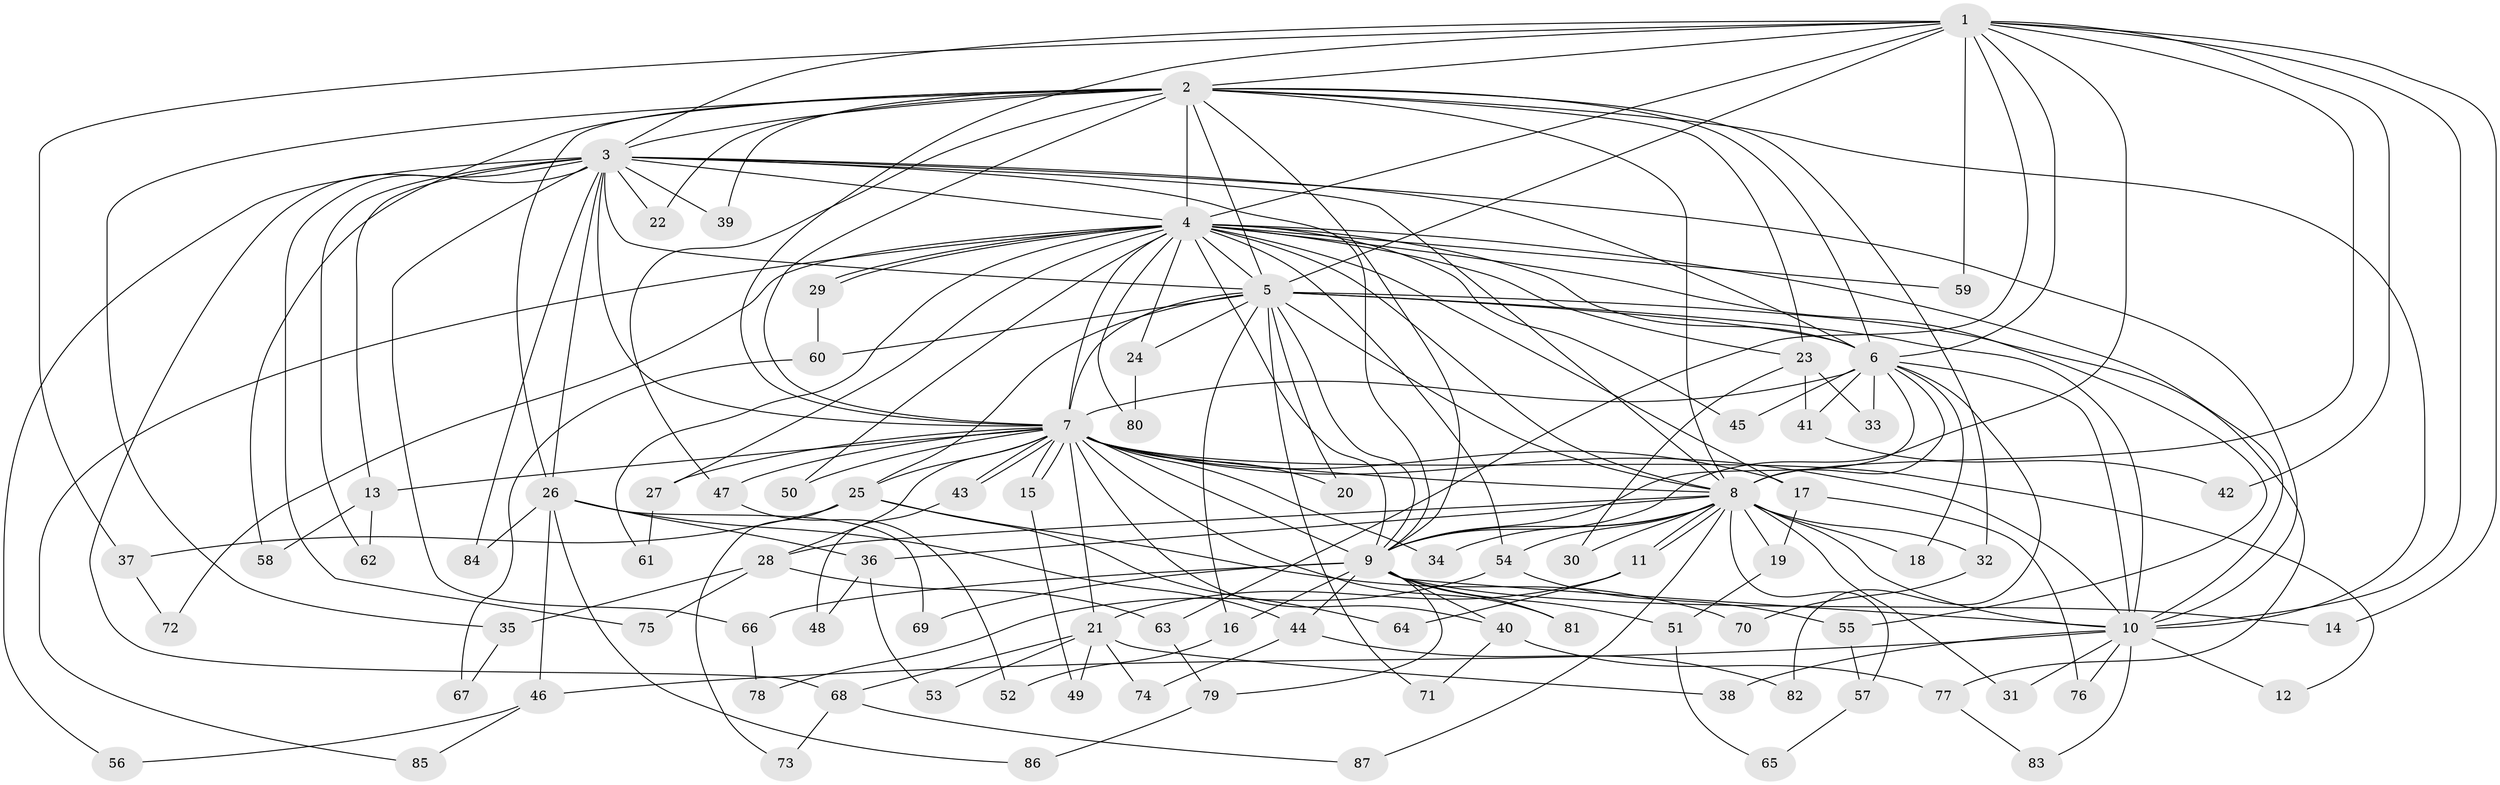 // Generated by graph-tools (version 1.1) at 2025/14/03/09/25 04:14:19]
// undirected, 87 vertices, 199 edges
graph export_dot {
graph [start="1"]
  node [color=gray90,style=filled];
  1;
  2;
  3;
  4;
  5;
  6;
  7;
  8;
  9;
  10;
  11;
  12;
  13;
  14;
  15;
  16;
  17;
  18;
  19;
  20;
  21;
  22;
  23;
  24;
  25;
  26;
  27;
  28;
  29;
  30;
  31;
  32;
  33;
  34;
  35;
  36;
  37;
  38;
  39;
  40;
  41;
  42;
  43;
  44;
  45;
  46;
  47;
  48;
  49;
  50;
  51;
  52;
  53;
  54;
  55;
  56;
  57;
  58;
  59;
  60;
  61;
  62;
  63;
  64;
  65;
  66;
  67;
  68;
  69;
  70;
  71;
  72;
  73;
  74;
  75;
  76;
  77;
  78;
  79;
  80;
  81;
  82;
  83;
  84;
  85;
  86;
  87;
  1 -- 2;
  1 -- 3;
  1 -- 4;
  1 -- 5;
  1 -- 6;
  1 -- 7;
  1 -- 8;
  1 -- 9;
  1 -- 10;
  1 -- 14;
  1 -- 37;
  1 -- 42;
  1 -- 59;
  1 -- 63;
  2 -- 3;
  2 -- 4;
  2 -- 5;
  2 -- 6;
  2 -- 7;
  2 -- 8;
  2 -- 9;
  2 -- 10;
  2 -- 22;
  2 -- 23;
  2 -- 26;
  2 -- 32;
  2 -- 35;
  2 -- 39;
  2 -- 47;
  2 -- 58;
  3 -- 4;
  3 -- 5;
  3 -- 6;
  3 -- 7;
  3 -- 8;
  3 -- 9;
  3 -- 10;
  3 -- 13;
  3 -- 22;
  3 -- 26;
  3 -- 39;
  3 -- 56;
  3 -- 62;
  3 -- 66;
  3 -- 68;
  3 -- 75;
  3 -- 84;
  4 -- 5;
  4 -- 6;
  4 -- 7;
  4 -- 8;
  4 -- 9;
  4 -- 10;
  4 -- 17;
  4 -- 23;
  4 -- 24;
  4 -- 27;
  4 -- 29;
  4 -- 29;
  4 -- 45;
  4 -- 50;
  4 -- 54;
  4 -- 55;
  4 -- 59;
  4 -- 61;
  4 -- 72;
  4 -- 80;
  4 -- 85;
  5 -- 6;
  5 -- 7;
  5 -- 8;
  5 -- 9;
  5 -- 10;
  5 -- 16;
  5 -- 20;
  5 -- 24;
  5 -- 25;
  5 -- 60;
  5 -- 71;
  5 -- 77;
  6 -- 7;
  6 -- 8;
  6 -- 9;
  6 -- 10;
  6 -- 18;
  6 -- 33;
  6 -- 41;
  6 -- 45;
  6 -- 82;
  7 -- 8;
  7 -- 9;
  7 -- 10;
  7 -- 12;
  7 -- 13;
  7 -- 15;
  7 -- 15;
  7 -- 17;
  7 -- 20;
  7 -- 21;
  7 -- 25;
  7 -- 27;
  7 -- 28;
  7 -- 34;
  7 -- 40;
  7 -- 43;
  7 -- 43;
  7 -- 47;
  7 -- 50;
  7 -- 81;
  8 -- 9;
  8 -- 10;
  8 -- 11;
  8 -- 11;
  8 -- 18;
  8 -- 19;
  8 -- 28;
  8 -- 30;
  8 -- 31;
  8 -- 32;
  8 -- 34;
  8 -- 36;
  8 -- 54;
  8 -- 57;
  8 -- 87;
  9 -- 10;
  9 -- 14;
  9 -- 16;
  9 -- 40;
  9 -- 44;
  9 -- 51;
  9 -- 66;
  9 -- 69;
  9 -- 79;
  9 -- 81;
  10 -- 12;
  10 -- 31;
  10 -- 38;
  10 -- 46;
  10 -- 76;
  10 -- 83;
  11 -- 21;
  11 -- 64;
  13 -- 58;
  13 -- 62;
  15 -- 49;
  16 -- 52;
  17 -- 19;
  17 -- 76;
  19 -- 51;
  21 -- 38;
  21 -- 49;
  21 -- 53;
  21 -- 68;
  21 -- 74;
  23 -- 30;
  23 -- 33;
  23 -- 41;
  24 -- 80;
  25 -- 37;
  25 -- 64;
  25 -- 70;
  25 -- 73;
  26 -- 36;
  26 -- 44;
  26 -- 46;
  26 -- 69;
  26 -- 84;
  26 -- 86;
  27 -- 61;
  28 -- 35;
  28 -- 63;
  28 -- 75;
  29 -- 60;
  32 -- 70;
  35 -- 67;
  36 -- 48;
  36 -- 53;
  37 -- 72;
  40 -- 71;
  40 -- 77;
  41 -- 42;
  43 -- 48;
  44 -- 74;
  44 -- 82;
  46 -- 56;
  46 -- 85;
  47 -- 52;
  51 -- 65;
  54 -- 55;
  54 -- 78;
  55 -- 57;
  57 -- 65;
  60 -- 67;
  63 -- 79;
  66 -- 78;
  68 -- 73;
  68 -- 87;
  77 -- 83;
  79 -- 86;
}
